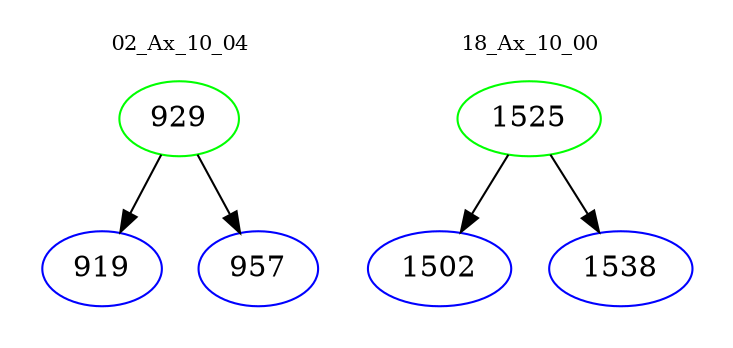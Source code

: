 digraph{
subgraph cluster_0 {
color = white
label = "02_Ax_10_04";
fontsize=10;
T0_929 [label="929", color="green"]
T0_929 -> T0_919 [color="black"]
T0_919 [label="919", color="blue"]
T0_929 -> T0_957 [color="black"]
T0_957 [label="957", color="blue"]
}
subgraph cluster_1 {
color = white
label = "18_Ax_10_00";
fontsize=10;
T1_1525 [label="1525", color="green"]
T1_1525 -> T1_1502 [color="black"]
T1_1502 [label="1502", color="blue"]
T1_1525 -> T1_1538 [color="black"]
T1_1538 [label="1538", color="blue"]
}
}
